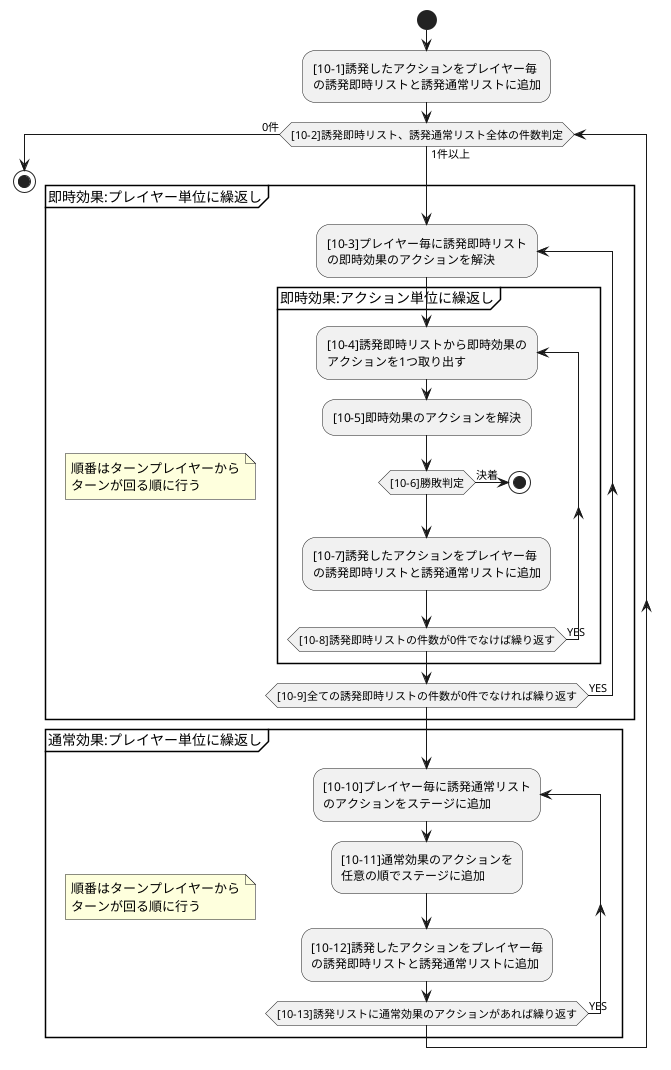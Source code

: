@startuml
start
:[10-1]誘発したアクションをプレイヤー毎\nの誘発即時リストと誘発通常リストに追加;
while([10-2]誘発即時リスト、誘発通常リスト全体の件数判定) is (1件以上)
    group 即時効果:プレイヤー単位に繰返し
    note
        順番はターンプレイヤーから
        ターンが回る順に行う
    end note
    repeat :[10-3]プレイヤー毎に誘発即時リスト\nの即時効果のアクションを解決;
        group 即時効果:アクション単位に繰返し
        repeat :[10-4]誘発即時リストから即時効果の\nアクションを1つ取り出す;
            :[10-5]即時効果のアクションを解決;
            if([10-6]勝敗判定) then (決着)
                stop
            endif
            :[10-7]誘発したアクションをプレイヤー毎\nの誘発即時リストと誘発通常リストに追加;
        repeat while ([10-8]誘発即時リストの件数が0件でなけば繰り返す) is (YES)
        end group
    repeat while([10-9]全ての誘発即時リストの件数が0件でなければ繰り返す) is (YES)
    end group

    group 通常効果:プレイヤー単位に繰返し
    note
        順番はターンプレイヤーから
        ターンが回る順に行う
    end note
    repeat :[10-10]プレイヤー毎に誘発通常リスト\nのアクションをステージに追加;
        :[10-11]通常効果のアクションを\n任意の順でステージに追加;
        :[10-12]誘発したアクションをプレイヤー毎\nの誘発即時リストと誘発通常リストに追加;
    repeat while ([10-13]誘発リストに通常効果のアクションがあれば繰り返す) is (YES)
    end group

endwhile (0件)
    stop
@enduml
